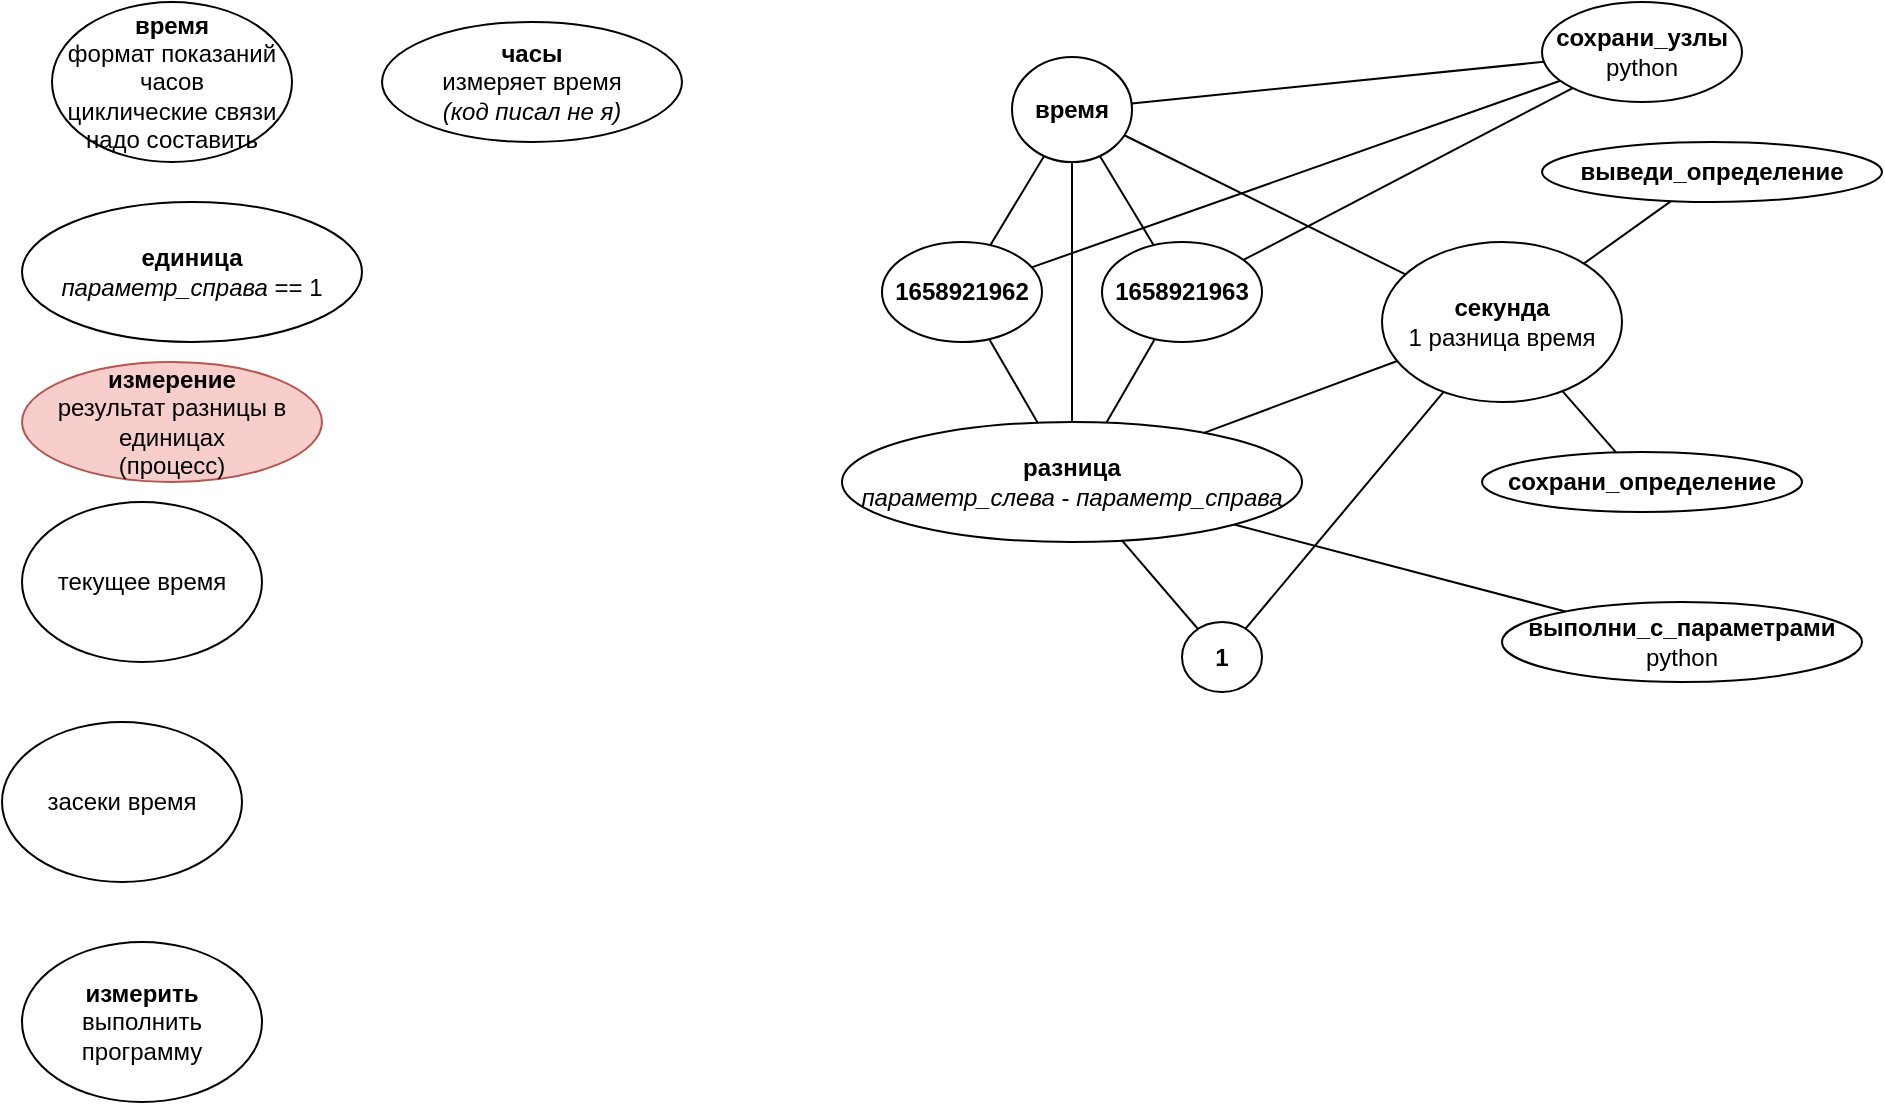 <mxfile version="20.2.2" type="device"><diagram id="o0JDRasFdCJ2PAL1D03f" name="Страница 1"><mxGraphModel dx="503" dy="457" grid="1" gridSize="10" guides="1" tooltips="1" connect="1" arrows="1" fold="1" page="1" pageScale="1" pageWidth="827" pageHeight="1169" math="0" shadow="0"><root><mxCell id="0"/><mxCell id="1" parent="0"/><mxCell id="ig5HH6IMWsRLJwiWJtP3-1" value="&lt;b&gt;часы&lt;/b&gt;&lt;br&gt;измеряет время&lt;br&gt;&lt;i&gt;(код писал не я)&lt;/i&gt;" style="ellipse;whiteSpace=wrap;html=1;" parent="1" vertex="1"><mxGeometry x="220" y="220" width="150" height="60" as="geometry"/></mxCell><mxCell id="ig5HH6IMWsRLJwiWJtP3-2" value="&lt;b&gt;измерение&lt;/b&gt;&lt;br&gt;результат разницы в единицах&lt;br&gt;(процесс)" style="ellipse;whiteSpace=wrap;html=1;fillColor=#f8cecc;strokeColor=#b85450;" parent="1" vertex="1"><mxGeometry x="40" y="390" width="150" height="60" as="geometry"/></mxCell><mxCell id="ig5HH6IMWsRLJwiWJtP3-7" style="edgeStyle=none;rounded=0;orthogonalLoop=1;jettySize=auto;html=1;endArrow=none;endFill=0;startArrow=none;startFill=0;" parent="1" source="ig5HH6IMWsRLJwiWJtP3-4" target="ig5HH6IMWsRLJwiWJtP3-6" edge="1"><mxGeometry relative="1" as="geometry"/></mxCell><mxCell id="ig5HH6IMWsRLJwiWJtP3-4" value="&lt;span style=&quot;font-family: verdana, sans-serif; text-align: left; background-color: rgb(255, 255, 255);&quot;&gt;&lt;b&gt;1658921962&lt;/b&gt;&lt;/span&gt;" style="ellipse;whiteSpace=wrap;html=1;" parent="1" vertex="1"><mxGeometry x="470" y="330" width="80" height="50" as="geometry"/></mxCell><mxCell id="ig5HH6IMWsRLJwiWJtP3-10" style="edgeStyle=none;rounded=0;orthogonalLoop=1;jettySize=auto;html=1;endArrow=none;endFill=0;" parent="1" source="ig5HH6IMWsRLJwiWJtP3-5" target="ig5HH6IMWsRLJwiWJtP3-6" edge="1"><mxGeometry relative="1" as="geometry"/></mxCell><mxCell id="ig5HH6IMWsRLJwiWJtP3-5" value="&lt;b style=&quot;font-family: verdana, sans-serif; text-align: left;&quot;&gt;1658921963&lt;/b&gt;" style="ellipse;whiteSpace=wrap;html=1;" parent="1" vertex="1"><mxGeometry x="580" y="330" width="80" height="50" as="geometry"/></mxCell><mxCell id="ig5HH6IMWsRLJwiWJtP3-24" style="edgeStyle=none;rounded=0;orthogonalLoop=1;jettySize=auto;html=1;startArrow=none;startFill=0;endArrow=none;endFill=0;" parent="1" source="ig5HH6IMWsRLJwiWJtP3-6" target="ig5HH6IMWsRLJwiWJtP3-23" edge="1"><mxGeometry relative="1" as="geometry"/></mxCell><mxCell id="FgeJi8kPj2tXXcMW5IML-4" style="edgeStyle=none;rounded=0;orthogonalLoop=1;jettySize=auto;html=1;endArrow=none;endFill=0;" parent="1" source="ig5HH6IMWsRLJwiWJtP3-6" target="ig5HH6IMWsRLJwiWJtP3-11" edge="1"><mxGeometry relative="1" as="geometry"/></mxCell><mxCell id="aVBoo0zzkcQgEV05Bv0V-11" style="edgeStyle=none;rounded=0;orthogonalLoop=1;jettySize=auto;html=1;endArrow=none;endFill=0;" edge="1" parent="1" source="ig5HH6IMWsRLJwiWJtP3-6" target="ig5HH6IMWsRLJwiWJtP3-31"><mxGeometry relative="1" as="geometry"/></mxCell><mxCell id="ig5HH6IMWsRLJwiWJtP3-6" value="&lt;b&gt;разница&lt;/b&gt;&lt;br&gt;&lt;i&gt;параметр_слева&lt;/i&gt;&amp;nbsp;- &lt;i&gt;параметр_справа&lt;/i&gt;" style="ellipse;whiteSpace=wrap;html=1;" parent="1" vertex="1"><mxGeometry x="450" y="420" width="230" height="60" as="geometry"/></mxCell><mxCell id="ig5HH6IMWsRLJwiWJtP3-11" value="&lt;b&gt;секунда&lt;/b&gt;&lt;br&gt;1 разница время" style="ellipse;whiteSpace=wrap;html=1;" parent="1" vertex="1"><mxGeometry x="720" y="330" width="120" height="80" as="geometry"/></mxCell><mxCell id="ig5HH6IMWsRLJwiWJtP3-14" value="&lt;b&gt;единица&lt;/b&gt;&lt;br&gt;&lt;i&gt;параметр_справа&lt;/i&gt;&amp;nbsp;== 1" style="ellipse;whiteSpace=wrap;html=1;" parent="1" vertex="1"><mxGeometry x="40" y="310" width="170" height="70" as="geometry"/></mxCell><mxCell id="ig5HH6IMWsRLJwiWJtP3-16" value="&lt;b&gt;время&lt;/b&gt;&lt;br&gt;формат показаний часов&lt;br&gt;циклические связи надо составить" style="ellipse;whiteSpace=wrap;html=1;" parent="1" vertex="1"><mxGeometry x="55" y="210" width="120" height="80" as="geometry"/></mxCell><mxCell id="FgeJi8kPj2tXXcMW5IML-5" style="edgeStyle=none;rounded=0;orthogonalLoop=1;jettySize=auto;html=1;endArrow=none;endFill=0;" parent="1" source="ig5HH6IMWsRLJwiWJtP3-23" target="ig5HH6IMWsRLJwiWJtP3-11" edge="1"><mxGeometry relative="1" as="geometry"/></mxCell><mxCell id="ig5HH6IMWsRLJwiWJtP3-23" value="&lt;b&gt;1&lt;/b&gt;" style="ellipse;whiteSpace=wrap;html=1;" parent="1" vertex="1"><mxGeometry x="620" y="520" width="40" height="35" as="geometry"/></mxCell><mxCell id="ig5HH6IMWsRLJwiWJtP3-26" value="&lt;b&gt;измерить&lt;/b&gt;&lt;br&gt;выполнить программу" style="ellipse;whiteSpace=wrap;html=1;" parent="1" vertex="1"><mxGeometry x="40" y="680" width="120" height="80" as="geometry"/></mxCell><mxCell id="FgeJi8kPj2tXXcMW5IML-1" style="rounded=0;orthogonalLoop=1;jettySize=auto;html=1;endArrow=none;endFill=0;" parent="1" source="ig5HH6IMWsRLJwiWJtP3-31" target="ig5HH6IMWsRLJwiWJtP3-4" edge="1"><mxGeometry relative="1" as="geometry"/></mxCell><mxCell id="FgeJi8kPj2tXXcMW5IML-2" style="edgeStyle=none;rounded=0;orthogonalLoop=1;jettySize=auto;html=1;endArrow=none;endFill=0;" parent="1" source="ig5HH6IMWsRLJwiWJtP3-31" target="ig5HH6IMWsRLJwiWJtP3-5" edge="1"><mxGeometry relative="1" as="geometry"/></mxCell><mxCell id="FgeJi8kPj2tXXcMW5IML-3" style="edgeStyle=none;rounded=0;orthogonalLoop=1;jettySize=auto;html=1;endArrow=none;endFill=0;" parent="1" source="ig5HH6IMWsRLJwiWJtP3-31" target="ig5HH6IMWsRLJwiWJtP3-11" edge="1"><mxGeometry relative="1" as="geometry"/></mxCell><mxCell id="ig5HH6IMWsRLJwiWJtP3-31" value="&lt;b&gt;время&lt;/b&gt;" style="ellipse;whiteSpace=wrap;html=1;" parent="1" vertex="1"><mxGeometry x="535" y="237.5" width="60" height="52.5" as="geometry"/></mxCell><mxCell id="ig5HH6IMWsRLJwiWJtP3-34" value="засеки время" style="ellipse;whiteSpace=wrap;html=1;" parent="1" vertex="1"><mxGeometry x="30" y="570" width="120" height="80" as="geometry"/></mxCell><mxCell id="ig5HH6IMWsRLJwiWJtP3-35" value="текущее время" style="ellipse;whiteSpace=wrap;html=1;" parent="1" vertex="1"><mxGeometry x="40" y="460" width="120" height="80" as="geometry"/></mxCell><mxCell id="aVBoo0zzkcQgEV05Bv0V-1" style="rounded=0;orthogonalLoop=1;jettySize=auto;html=1;endArrow=none;endFill=0;" edge="1" parent="1" source="FgeJi8kPj2tXXcMW5IML-6" target="ig5HH6IMWsRLJwiWJtP3-31"><mxGeometry relative="1" as="geometry"/></mxCell><mxCell id="aVBoo0zzkcQgEV05Bv0V-3" style="edgeStyle=none;rounded=0;orthogonalLoop=1;jettySize=auto;html=1;endArrow=none;endFill=0;" edge="1" parent="1" source="FgeJi8kPj2tXXcMW5IML-6" target="ig5HH6IMWsRLJwiWJtP3-5"><mxGeometry relative="1" as="geometry"/></mxCell><mxCell id="aVBoo0zzkcQgEV05Bv0V-4" style="edgeStyle=none;rounded=0;orthogonalLoop=1;jettySize=auto;html=1;endArrow=none;endFill=0;" edge="1" parent="1" source="FgeJi8kPj2tXXcMW5IML-6" target="ig5HH6IMWsRLJwiWJtP3-4"><mxGeometry relative="1" as="geometry"/></mxCell><mxCell id="FgeJi8kPj2tXXcMW5IML-6" value="&lt;b&gt;сохрани_узлы&lt;/b&gt;&lt;br&gt;python" style="ellipse;whiteSpace=wrap;html=1;" parent="1" vertex="1"><mxGeometry x="800" y="210" width="100" height="50" as="geometry"/></mxCell><mxCell id="aVBoo0zzkcQgEV05Bv0V-6" style="edgeStyle=none;rounded=0;orthogonalLoop=1;jettySize=auto;html=1;endArrow=none;endFill=0;" edge="1" parent="1" source="aVBoo0zzkcQgEV05Bv0V-5" target="ig5HH6IMWsRLJwiWJtP3-6"><mxGeometry relative="1" as="geometry"/></mxCell><mxCell id="aVBoo0zzkcQgEV05Bv0V-5" value="&lt;b&gt;выполни_с_параметрами&lt;/b&gt;&lt;br&gt;python" style="ellipse;whiteSpace=wrap;html=1;" vertex="1" parent="1"><mxGeometry x="780" y="510" width="180" height="40" as="geometry"/></mxCell><mxCell id="aVBoo0zzkcQgEV05Bv0V-8" style="edgeStyle=none;rounded=0;orthogonalLoop=1;jettySize=auto;html=1;endArrow=none;endFill=0;" edge="1" parent="1" source="aVBoo0zzkcQgEV05Bv0V-7" target="ig5HH6IMWsRLJwiWJtP3-11"><mxGeometry relative="1" as="geometry"/></mxCell><mxCell id="aVBoo0zzkcQgEV05Bv0V-7" value="&lt;b&gt;сохрани_определение&lt;br&gt;&lt;/b&gt;" style="ellipse;whiteSpace=wrap;html=1;" vertex="1" parent="1"><mxGeometry x="770" y="435" width="160" height="30" as="geometry"/></mxCell><mxCell id="aVBoo0zzkcQgEV05Bv0V-10" style="edgeStyle=none;rounded=0;orthogonalLoop=1;jettySize=auto;html=1;endArrow=none;endFill=0;" edge="1" parent="1" source="aVBoo0zzkcQgEV05Bv0V-9" target="ig5HH6IMWsRLJwiWJtP3-11"><mxGeometry relative="1" as="geometry"/></mxCell><mxCell id="aVBoo0zzkcQgEV05Bv0V-9" value="&lt;b&gt;выведи_определение&lt;/b&gt;" style="ellipse;whiteSpace=wrap;html=1;" vertex="1" parent="1"><mxGeometry x="800" y="280" width="170" height="30" as="geometry"/></mxCell></root></mxGraphModel></diagram></mxfile>